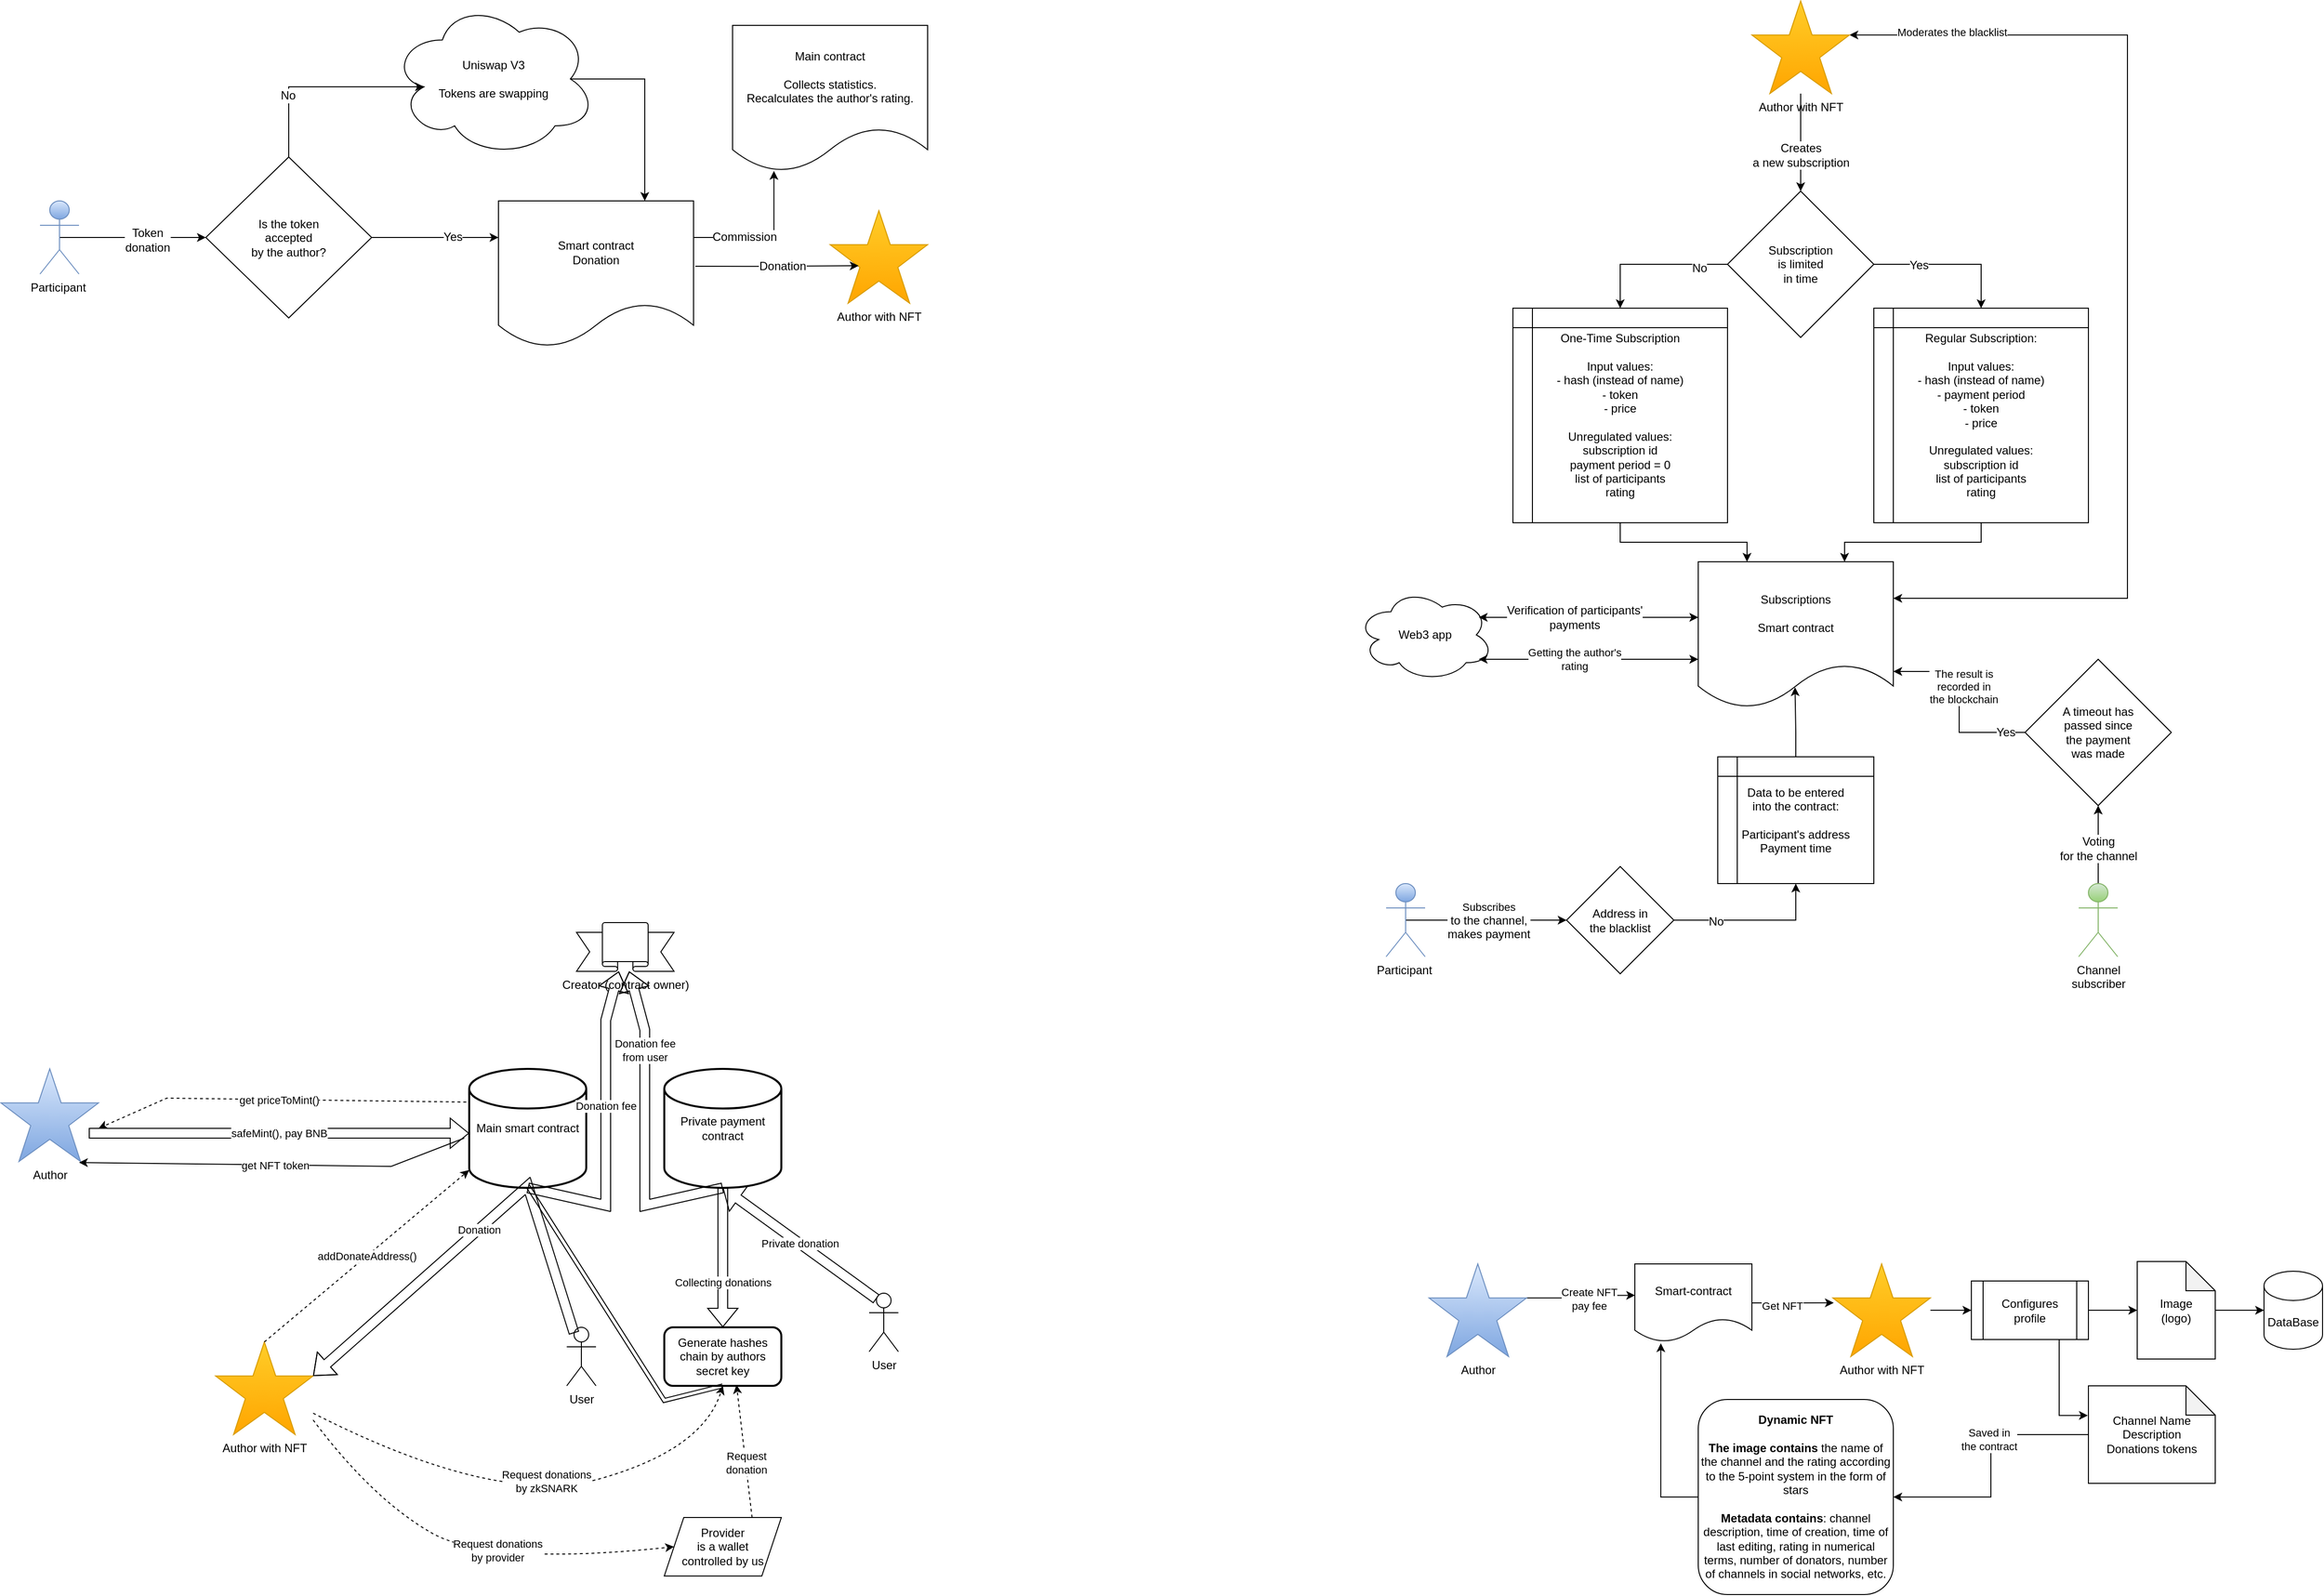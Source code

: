 <mxfile version="21.2.9" type="device">
  <diagram id="C5RBs43oDa-KdzZeNtuy" name="Page-1">
    <mxGraphModel dx="1195" dy="1832" grid="1" gridSize="10" guides="1" tooltips="1" connect="1" arrows="1" fold="1" page="1" pageScale="1" pageWidth="827" pageHeight="1169" math="0" shadow="0">
      <root>
        <mxCell id="WIyWlLk6GJQsqaUBKTNV-0" />
        <mxCell id="WIyWlLk6GJQsqaUBKTNV-1" parent="WIyWlLk6GJQsqaUBKTNV-0" />
        <mxCell id="xz_jrUkNwj7nFp_zfLoB-0" value="Author" style="verticalLabelPosition=bottom;verticalAlign=top;html=1;shape=mxgraph.basic.star;fillColor=#dae8fc;strokeColor=#6c8ebf;gradientColor=#7ea6e0;" parent="WIyWlLk6GJQsqaUBKTNV-1" vertex="1">
          <mxGeometry x="90" y="80" width="100" height="95" as="geometry" />
        </mxCell>
        <mxCell id="xz_jrUkNwj7nFp_zfLoB-6" value="Main smart contract" style="strokeWidth=2;html=1;shape=mxgraph.flowchart.database;whiteSpace=wrap;" parent="WIyWlLk6GJQsqaUBKTNV-1" vertex="1">
          <mxGeometry x="570" y="80" width="120" height="122" as="geometry" />
        </mxCell>
        <mxCell id="xz_jrUkNwj7nFp_zfLoB-13" value="" style="endArrow=classic;html=1;rounded=0;exitX=-0.025;exitY=0.279;exitDx=0;exitDy=0;exitPerimeter=0;dashed=1;" parent="WIyWlLk6GJQsqaUBKTNV-1" source="xz_jrUkNwj7nFp_zfLoB-6" edge="1">
          <mxGeometry relative="1" as="geometry">
            <mxPoint x="350" y="30" as="sourcePoint" />
            <mxPoint x="190" y="141" as="targetPoint" />
            <Array as="points">
              <mxPoint x="260" y="110" />
            </Array>
          </mxGeometry>
        </mxCell>
        <mxCell id="xz_jrUkNwj7nFp_zfLoB-14" value="get&amp;nbsp;priceToMint()" style="edgeLabel;resizable=0;html=1;align=center;verticalAlign=middle;" parent="xz_jrUkNwj7nFp_zfLoB-13" connectable="0" vertex="1">
          <mxGeometry relative="1" as="geometry" />
        </mxCell>
        <mxCell id="xz_jrUkNwj7nFp_zfLoB-15" value="" style="endArrow=classic;html=1;rounded=0;shape=flexArrow;" parent="WIyWlLk6GJQsqaUBKTNV-1" edge="1">
          <mxGeometry relative="1" as="geometry">
            <mxPoint x="180" y="146" as="sourcePoint" />
            <mxPoint x="570" y="146" as="targetPoint" />
          </mxGeometry>
        </mxCell>
        <mxCell id="xz_jrUkNwj7nFp_zfLoB-16" value="safeMint(), pay BNB" style="edgeLabel;resizable=0;html=1;align=center;verticalAlign=middle;" parent="xz_jrUkNwj7nFp_zfLoB-15" connectable="0" vertex="1">
          <mxGeometry relative="1" as="geometry" />
        </mxCell>
        <mxCell id="xz_jrUkNwj7nFp_zfLoB-17" value="" style="endArrow=classic;html=1;rounded=0;entryX=1;entryY=0.367;entryDx=0;entryDy=0;entryPerimeter=0;exitX=-0.042;exitY=0.582;exitDx=0;exitDy=0;exitPerimeter=0;" parent="WIyWlLk6GJQsqaUBKTNV-1" source="xz_jrUkNwj7nFp_zfLoB-6" edge="1">
          <mxGeometry relative="1" as="geometry">
            <mxPoint x="567" y="175" as="sourcePoint" />
            <mxPoint x="170" y="176" as="targetPoint" />
            <Array as="points">
              <mxPoint x="490" y="180" />
            </Array>
          </mxGeometry>
        </mxCell>
        <mxCell id="xz_jrUkNwj7nFp_zfLoB-18" value="get NFT token" style="edgeLabel;resizable=0;html=1;align=center;verticalAlign=middle;" parent="xz_jrUkNwj7nFp_zfLoB-17" connectable="0" vertex="1">
          <mxGeometry relative="1" as="geometry" />
        </mxCell>
        <mxCell id="xz_jrUkNwj7nFp_zfLoB-19" value="Author with NFT" style="verticalLabelPosition=bottom;verticalAlign=top;html=1;shape=mxgraph.basic.star;fillColor=#ffcd28;strokeColor=#d79b00;gradientColor=#ffa500;" parent="WIyWlLk6GJQsqaUBKTNV-1" vertex="1">
          <mxGeometry x="310" y="360" width="100" height="95" as="geometry" />
        </mxCell>
        <mxCell id="xz_jrUkNwj7nFp_zfLoB-21" value="" style="endArrow=classic;html=1;rounded=0;exitX=0.5;exitY=0;exitDx=0;exitDy=0;exitPerimeter=0;entryX=0;entryY=0.85;entryDx=0;entryDy=0;entryPerimeter=0;dashed=1;" parent="WIyWlLk6GJQsqaUBKTNV-1" source="xz_jrUkNwj7nFp_zfLoB-19" target="xz_jrUkNwj7nFp_zfLoB-6" edge="1">
          <mxGeometry relative="1" as="geometry">
            <mxPoint x="190" y="340" as="sourcePoint" />
            <mxPoint x="460" y="350" as="targetPoint" />
          </mxGeometry>
        </mxCell>
        <mxCell id="xz_jrUkNwj7nFp_zfLoB-22" value="addDonateAddress()" style="edgeLabel;resizable=0;html=1;align=center;verticalAlign=middle;" parent="xz_jrUkNwj7nFp_zfLoB-21" connectable="0" vertex="1">
          <mxGeometry relative="1" as="geometry" />
        </mxCell>
        <mxCell id="xz_jrUkNwj7nFp_zfLoB-23" value="User" style="shape=umlActor;verticalLabelPosition=bottom;verticalAlign=top;html=1;outlineConnect=0;" parent="WIyWlLk6GJQsqaUBKTNV-1" vertex="1">
          <mxGeometry x="670" y="345" width="30" height="60" as="geometry" />
        </mxCell>
        <mxCell id="xz_jrUkNwj7nFp_zfLoB-24" value="Creator (contract owner)" style="verticalLabelPosition=bottom;verticalAlign=top;html=1;shape=mxgraph.basic.banner" parent="WIyWlLk6GJQsqaUBKTNV-1" vertex="1">
          <mxGeometry x="680" y="-70" width="100" height="50" as="geometry" />
        </mxCell>
        <mxCell id="xz_jrUkNwj7nFp_zfLoB-26" value="" style="endArrow=classic;html=1;rounded=0;exitX=0.25;exitY=0.1;exitDx=0;exitDy=0;exitPerimeter=0;entryX=1;entryY=0.367;entryDx=0;entryDy=0;entryPerimeter=0;shape=flexArrow;" parent="WIyWlLk6GJQsqaUBKTNV-1" source="xz_jrUkNwj7nFp_zfLoB-23" target="xz_jrUkNwj7nFp_zfLoB-19" edge="1">
          <mxGeometry relative="1" as="geometry">
            <mxPoint x="340" y="390" as="sourcePoint" />
            <mxPoint x="430" y="430" as="targetPoint" />
            <Array as="points">
              <mxPoint x="630" y="200" />
            </Array>
          </mxGeometry>
        </mxCell>
        <mxCell id="xz_jrUkNwj7nFp_zfLoB-27" value="Donation" style="edgeLabel;resizable=0;html=1;align=center;verticalAlign=middle;" parent="xz_jrUkNwj7nFp_zfLoB-26" connectable="0" vertex="1">
          <mxGeometry relative="1" as="geometry" />
        </mxCell>
        <mxCell id="xz_jrUkNwj7nFp_zfLoB-29" value="" style="endArrow=classic;html=1;rounded=0;exitX=0.5;exitY=1;exitDx=0;exitDy=0;exitPerimeter=0;shape=flexArrow;" parent="WIyWlLk6GJQsqaUBKTNV-1" source="xz_jrUkNwj7nFp_zfLoB-6" target="xz_jrUkNwj7nFp_zfLoB-24" edge="1">
          <mxGeometry width="50" height="50" relative="1" as="geometry">
            <mxPoint x="700" y="310" as="sourcePoint" />
            <mxPoint x="750" y="260" as="targetPoint" />
            <Array as="points">
              <mxPoint x="710" y="220" />
              <mxPoint x="710" y="30" />
            </Array>
          </mxGeometry>
        </mxCell>
        <mxCell id="xz_jrUkNwj7nFp_zfLoB-30" value="Donation fee" style="edgeLabel;html=1;align=center;verticalAlign=middle;resizable=0;points=[];" parent="xz_jrUkNwj7nFp_zfLoB-29" vertex="1" connectable="0">
          <mxGeometry x="0.14" relative="1" as="geometry">
            <mxPoint as="offset" />
          </mxGeometry>
        </mxCell>
        <mxCell id="xz_jrUkNwj7nFp_zfLoB-38" value="" style="edgeStyle=orthogonalEdgeStyle;rounded=0;orthogonalLoop=1;jettySize=auto;html=1;shape=flexArrow;" parent="WIyWlLk6GJQsqaUBKTNV-1" source="xz_jrUkNwj7nFp_zfLoB-31" target="xz_jrUkNwj7nFp_zfLoB-37" edge="1">
          <mxGeometry relative="1" as="geometry" />
        </mxCell>
        <mxCell id="xz_jrUkNwj7nFp_zfLoB-40" value="Collecting donations" style="edgeLabel;html=1;align=center;verticalAlign=middle;resizable=0;points=[];" parent="xz_jrUkNwj7nFp_zfLoB-38" vertex="1" connectable="0">
          <mxGeometry x="0.171" y="1" relative="1" as="geometry">
            <mxPoint x="-1" y="13" as="offset" />
          </mxGeometry>
        </mxCell>
        <mxCell id="xz_jrUkNwj7nFp_zfLoB-31" value="Private payment contract" style="strokeWidth=2;html=1;shape=mxgraph.flowchart.database;whiteSpace=wrap;" parent="WIyWlLk6GJQsqaUBKTNV-1" vertex="1">
          <mxGeometry x="770" y="80" width="120" height="122" as="geometry" />
        </mxCell>
        <mxCell id="xz_jrUkNwj7nFp_zfLoB-32" value="" style="endArrow=classic;html=1;rounded=0;entryX=0.5;entryY=1;entryDx=0;entryDy=0;entryPerimeter=0;exitX=0.25;exitY=0.1;exitDx=0;exitDy=0;exitPerimeter=0;shape=flexArrow;" parent="WIyWlLk6GJQsqaUBKTNV-1" source="xz_jrUkNwj7nFp_zfLoB-39" target="xz_jrUkNwj7nFp_zfLoB-31" edge="1">
          <mxGeometry relative="1" as="geometry">
            <mxPoint x="980" y="360" as="sourcePoint" />
            <mxPoint x="890" y="330" as="targetPoint" />
          </mxGeometry>
        </mxCell>
        <mxCell id="xz_jrUkNwj7nFp_zfLoB-33" value="Private donation" style="edgeLabel;resizable=0;html=1;align=center;verticalAlign=middle;" parent="xz_jrUkNwj7nFp_zfLoB-32" connectable="0" vertex="1">
          <mxGeometry relative="1" as="geometry" />
        </mxCell>
        <mxCell id="xz_jrUkNwj7nFp_zfLoB-37" value="Generate hashes chain by authors secret key" style="rounded=1;whiteSpace=wrap;html=1;strokeWidth=2;" parent="WIyWlLk6GJQsqaUBKTNV-1" vertex="1">
          <mxGeometry x="770" y="345" width="120" height="60" as="geometry" />
        </mxCell>
        <mxCell id="xz_jrUkNwj7nFp_zfLoB-39" value="User" style="shape=umlActor;verticalLabelPosition=bottom;verticalAlign=top;html=1;outlineConnect=0;" parent="WIyWlLk6GJQsqaUBKTNV-1" vertex="1">
          <mxGeometry x="980" y="310" width="30" height="60" as="geometry" />
        </mxCell>
        <mxCell id="xz_jrUkNwj7nFp_zfLoB-41" value="" style="endArrow=classic;html=1;rounded=0;exitX=0.5;exitY=1;exitDx=0;exitDy=0;exitPerimeter=0;shape=flexArrow;" parent="WIyWlLk6GJQsqaUBKTNV-1" source="xz_jrUkNwj7nFp_zfLoB-31" edge="1">
          <mxGeometry width="50" height="50" relative="1" as="geometry">
            <mxPoint x="640" y="212" as="sourcePoint" />
            <mxPoint x="734" y="-20" as="targetPoint" />
            <Array as="points">
              <mxPoint x="750" y="220" />
              <mxPoint x="750" y="40" />
            </Array>
          </mxGeometry>
        </mxCell>
        <mxCell id="xz_jrUkNwj7nFp_zfLoB-42" value="Donation fee&lt;br&gt;from user" style="edgeLabel;html=1;align=center;verticalAlign=middle;resizable=0;points=[];" parent="xz_jrUkNwj7nFp_zfLoB-41" vertex="1" connectable="0">
          <mxGeometry x="0.14" relative="1" as="geometry">
            <mxPoint y="-57" as="offset" />
          </mxGeometry>
        </mxCell>
        <mxCell id="xz_jrUkNwj7nFp_zfLoB-43" value="" style="curved=1;endArrow=classic;html=1;rounded=0;entryX=0.5;entryY=1;entryDx=0;entryDy=0;fillColor=#f8cecc;gradientColor=#ea6b66;strokeColor=#000000;shadow=0;dashed=1;" parent="WIyWlLk6GJQsqaUBKTNV-1" source="xz_jrUkNwj7nFp_zfLoB-19" target="xz_jrUkNwj7nFp_zfLoB-37" edge="1">
          <mxGeometry width="50" height="50" relative="1" as="geometry">
            <mxPoint x="540" y="560" as="sourcePoint" />
            <mxPoint x="590" y="510" as="targetPoint" />
            <Array as="points">
              <mxPoint x="600" y="530" />
              <mxPoint x="810" y="470" />
            </Array>
          </mxGeometry>
        </mxCell>
        <mxCell id="xz_jrUkNwj7nFp_zfLoB-44" value="Request donations&lt;br&gt;by zkSNARK" style="edgeLabel;html=1;align=center;verticalAlign=middle;resizable=0;points=[];" parent="xz_jrUkNwj7nFp_zfLoB-43" vertex="1" connectable="0">
          <mxGeometry x="0.074" y="14" relative="1" as="geometry">
            <mxPoint y="1" as="offset" />
          </mxGeometry>
        </mxCell>
        <mxCell id="xz_jrUkNwj7nFp_zfLoB-45" value="" style="endArrow=classic;html=1;rounded=0;exitX=0.5;exitY=1;exitDx=0;exitDy=0;shape=link;" parent="WIyWlLk6GJQsqaUBKTNV-1" source="xz_jrUkNwj7nFp_zfLoB-37" edge="1">
          <mxGeometry width="50" height="50" relative="1" as="geometry">
            <mxPoint x="680" y="290" as="sourcePoint" />
            <mxPoint x="630" y="200" as="targetPoint" />
            <Array as="points">
              <mxPoint x="770" y="420" />
            </Array>
          </mxGeometry>
        </mxCell>
        <mxCell id="xz_jrUkNwj7nFp_zfLoB-46" value="Provider&lt;br&gt;is a wallet&lt;br&gt;controlled by us" style="shape=parallelogram;perimeter=parallelogramPerimeter;whiteSpace=wrap;html=1;fixedSize=1;" parent="WIyWlLk6GJQsqaUBKTNV-1" vertex="1">
          <mxGeometry x="770" y="540" width="120" height="60" as="geometry" />
        </mxCell>
        <mxCell id="xz_jrUkNwj7nFp_zfLoB-47" value="" style="curved=1;endArrow=classic;html=1;rounded=0;entryX=0;entryY=0.5;entryDx=0;entryDy=0;dashed=1;" parent="WIyWlLk6GJQsqaUBKTNV-1" target="xz_jrUkNwj7nFp_zfLoB-46" edge="1">
          <mxGeometry width="50" height="50" relative="1" as="geometry">
            <mxPoint x="410" y="440" as="sourcePoint" />
            <mxPoint x="560" y="600" as="targetPoint" />
            <Array as="points">
              <mxPoint x="470" y="520" />
              <mxPoint x="590" y="590" />
            </Array>
          </mxGeometry>
        </mxCell>
        <mxCell id="xz_jrUkNwj7nFp_zfLoB-48" value="Request donations&lt;br style=&quot;border-color: var(--border-color);&quot;&gt;by&amp;nbsp;provider" style="edgeLabel;html=1;align=center;verticalAlign=middle;resizable=0;points=[];" parent="xz_jrUkNwj7nFp_zfLoB-47" vertex="1" connectable="0">
          <mxGeometry x="0.161" y="15" relative="1" as="geometry">
            <mxPoint as="offset" />
          </mxGeometry>
        </mxCell>
        <mxCell id="xz_jrUkNwj7nFp_zfLoB-49" value="" style="endArrow=classic;html=1;rounded=0;exitX=0.75;exitY=0;exitDx=0;exitDy=0;entryX=0.617;entryY=0.983;entryDx=0;entryDy=0;entryPerimeter=0;dashed=1;" parent="WIyWlLk6GJQsqaUBKTNV-1" source="xz_jrUkNwj7nFp_zfLoB-46" target="xz_jrUkNwj7nFp_zfLoB-37" edge="1">
          <mxGeometry width="50" height="50" relative="1" as="geometry">
            <mxPoint x="630" y="720" as="sourcePoint" />
            <mxPoint x="830" y="410" as="targetPoint" />
          </mxGeometry>
        </mxCell>
        <mxCell id="xz_jrUkNwj7nFp_zfLoB-50" value="Request&lt;br&gt;donation" style="edgeLabel;html=1;align=center;verticalAlign=middle;resizable=0;points=[];" parent="xz_jrUkNwj7nFp_zfLoB-49" vertex="1" connectable="0">
          <mxGeometry x="-0.167" y="1" relative="1" as="geometry">
            <mxPoint x="1" as="offset" />
          </mxGeometry>
        </mxCell>
        <mxCell id="WPJfF_0o5p36wVQKlJD5-43" style="edgeStyle=orthogonalEdgeStyle;rounded=0;orthogonalLoop=1;jettySize=auto;html=1;exitX=1;exitY=0.367;exitDx=0;exitDy=0;exitPerimeter=0;entryX=1;entryY=0.25;entryDx=0;entryDy=0;startArrow=classic;startFill=1;" parent="WIyWlLk6GJQsqaUBKTNV-1" source="WPJfF_0o5p36wVQKlJD5-0" target="WPJfF_0o5p36wVQKlJD5-14" edge="1">
          <mxGeometry relative="1" as="geometry">
            <Array as="points">
              <mxPoint x="2270" y="-980" />
              <mxPoint x="2270" y="-403" />
            </Array>
          </mxGeometry>
        </mxCell>
        <mxCell id="WPJfF_0o5p36wVQKlJD5-44" value="Moderates the blacklist" style="edgeLabel;html=1;align=center;verticalAlign=middle;resizable=0;points=[];" parent="WPJfF_0o5p36wVQKlJD5-43" vertex="1" connectable="0">
          <mxGeometry x="-0.81" y="3" relative="1" as="geometry">
            <mxPoint as="offset" />
          </mxGeometry>
        </mxCell>
        <mxCell id="WPJfF_0o5p36wVQKlJD5-0" value="Author with NFT" style="verticalLabelPosition=bottom;verticalAlign=top;html=1;shape=mxgraph.basic.star;fillColor=#ffcd28;strokeColor=#d79b00;gradientColor=#ffa500;" parent="WIyWlLk6GJQsqaUBKTNV-1" vertex="1">
          <mxGeometry x="1885" y="-1015" width="100" height="95" as="geometry" />
        </mxCell>
        <mxCell id="WPJfF_0o5p36wVQKlJD5-1" value="" style="endArrow=classic;html=1;rounded=0;entryX=0.5;entryY=0;entryDx=0;entryDy=0;" parent="WIyWlLk6GJQsqaUBKTNV-1" source="WPJfF_0o5p36wVQKlJD5-0" target="WPJfF_0o5p36wVQKlJD5-3" edge="1">
          <mxGeometry width="50" height="50" relative="1" as="geometry">
            <mxPoint x="1673" y="-683" as="sourcePoint" />
            <mxPoint x="1793" y="-683" as="targetPoint" />
          </mxGeometry>
        </mxCell>
        <mxCell id="WPJfF_0o5p36wVQKlJD5-2" value="&lt;div style=&quot;font-size: 12px;&quot;&gt;&lt;font style=&quot;font-size: 12px;&quot;&gt;Creates&lt;/font&gt;&lt;/div&gt;&lt;div style=&quot;font-size: 12px;&quot;&gt;&lt;font style=&quot;font-size: 12px;&quot;&gt;a new subscription&lt;/font&gt;&lt;/div&gt;" style="edgeLabel;html=1;align=center;verticalAlign=middle;resizable=0;points=[];" parent="WPJfF_0o5p36wVQKlJD5-1" vertex="1" connectable="0">
          <mxGeometry x="0.25" y="1" relative="1" as="geometry">
            <mxPoint x="-1" as="offset" />
          </mxGeometry>
        </mxCell>
        <mxCell id="WPJfF_0o5p36wVQKlJD5-3" value="&lt;div&gt;Subscription&lt;br&gt;&lt;/div&gt;&lt;div&gt;is limited&lt;/div&gt;&lt;div&gt;in time&lt;/div&gt;" style="rhombus;whiteSpace=wrap;html=1;" parent="WIyWlLk6GJQsqaUBKTNV-1" vertex="1">
          <mxGeometry x="1860" y="-820" width="150" height="150" as="geometry" />
        </mxCell>
        <mxCell id="WPJfF_0o5p36wVQKlJD5-4" value="" style="endArrow=classic;html=1;rounded=0;exitX=1;exitY=0.5;exitDx=0;exitDy=0;entryX=0.5;entryY=0;entryDx=0;entryDy=0;" parent="WIyWlLk6GJQsqaUBKTNV-1" source="WPJfF_0o5p36wVQKlJD5-3" target="WPJfF_0o5p36wVQKlJD5-5" edge="1">
          <mxGeometry width="50" height="50" relative="1" as="geometry">
            <mxPoint x="2040" y="-780" as="sourcePoint" />
            <mxPoint x="2120" y="-660" as="targetPoint" />
            <Array as="points">
              <mxPoint x="2120" y="-745" />
            </Array>
          </mxGeometry>
        </mxCell>
        <mxCell id="WPJfF_0o5p36wVQKlJD5-7" value="&lt;font style=&quot;font-size: 12px;&quot;&gt;Yes&lt;/font&gt;" style="edgeLabel;html=1;align=center;verticalAlign=middle;resizable=0;points=[];" parent="WPJfF_0o5p36wVQKlJD5-4" vertex="1" connectable="0">
          <mxGeometry x="-0.409" y="-1" relative="1" as="geometry">
            <mxPoint as="offset" />
          </mxGeometry>
        </mxCell>
        <mxCell id="WPJfF_0o5p36wVQKlJD5-15" style="edgeStyle=orthogonalEdgeStyle;rounded=0;orthogonalLoop=1;jettySize=auto;html=1;exitX=0.5;exitY=1;exitDx=0;exitDy=0;entryX=0.75;entryY=0;entryDx=0;entryDy=0;" parent="WIyWlLk6GJQsqaUBKTNV-1" source="WPJfF_0o5p36wVQKlJD5-5" target="WPJfF_0o5p36wVQKlJD5-14" edge="1">
          <mxGeometry relative="1" as="geometry" />
        </mxCell>
        <mxCell id="WPJfF_0o5p36wVQKlJD5-5" value="&lt;div&gt;Regular Subscription:&lt;/div&gt;&lt;div&gt;&lt;br&gt;&lt;/div&gt;&lt;div&gt;Input values:&lt;/div&gt;&lt;div&gt;- hash (instead of name)&lt;/div&gt;&lt;div&gt;- payment period&lt;/div&gt;&lt;div&gt;- token&lt;/div&gt;&lt;div&gt;- price&lt;/div&gt;&lt;div&gt;&lt;br&gt;&lt;/div&gt;&lt;div&gt;Unregulated values:&lt;/div&gt;&lt;div&gt;subscription id&lt;/div&gt;&lt;div&gt;list of participants&lt;/div&gt;&lt;div&gt;rating&lt;/div&gt;" style="shape=internalStorage;whiteSpace=wrap;html=1;backgroundOutline=1;" parent="WIyWlLk6GJQsqaUBKTNV-1" vertex="1">
          <mxGeometry x="2010" y="-700" width="220" height="220" as="geometry" />
        </mxCell>
        <mxCell id="WPJfF_0o5p36wVQKlJD5-16" style="edgeStyle=orthogonalEdgeStyle;rounded=0;orthogonalLoop=1;jettySize=auto;html=1;exitX=0.5;exitY=1;exitDx=0;exitDy=0;entryX=0.25;entryY=0;entryDx=0;entryDy=0;" parent="WIyWlLk6GJQsqaUBKTNV-1" source="WPJfF_0o5p36wVQKlJD5-8" target="WPJfF_0o5p36wVQKlJD5-14" edge="1">
          <mxGeometry relative="1" as="geometry" />
        </mxCell>
        <mxCell id="WPJfF_0o5p36wVQKlJD5-8" value="&lt;div&gt;One-Time Subscription&lt;/div&gt;&lt;div&gt;&lt;br&gt;&lt;/div&gt;&lt;div&gt;Input values:&lt;/div&gt;&lt;div&gt;- hash (instead of name)&lt;/div&gt;&lt;div&gt;- token&lt;/div&gt;&lt;div&gt;- price&lt;/div&gt;&lt;div&gt;&lt;br&gt;&lt;/div&gt;&lt;div&gt;Unregulated values:&lt;/div&gt;&lt;div&gt;subscription id&lt;/div&gt;&lt;div&gt;payment period = 0&lt;/div&gt;&lt;div&gt;list of participants&lt;/div&gt;&lt;div&gt;rating&lt;/div&gt;" style="shape=internalStorage;whiteSpace=wrap;html=1;backgroundOutline=1;" parent="WIyWlLk6GJQsqaUBKTNV-1" vertex="1">
          <mxGeometry x="1640" y="-700" width="220" height="220" as="geometry" />
        </mxCell>
        <mxCell id="WPJfF_0o5p36wVQKlJD5-9" value="" style="endArrow=classic;html=1;rounded=0;exitX=0;exitY=0.5;exitDx=0;exitDy=0;entryX=0.5;entryY=0;entryDx=0;entryDy=0;" parent="WIyWlLk6GJQsqaUBKTNV-1" source="WPJfF_0o5p36wVQKlJD5-3" target="WPJfF_0o5p36wVQKlJD5-8" edge="1">
          <mxGeometry width="50" height="50" relative="1" as="geometry">
            <mxPoint x="1670" y="-770" as="sourcePoint" />
            <mxPoint x="1720" y="-820" as="targetPoint" />
            <Array as="points">
              <mxPoint x="1750" y="-745" />
            </Array>
          </mxGeometry>
        </mxCell>
        <mxCell id="WPJfF_0o5p36wVQKlJD5-10" value="&lt;font style=&quot;font-size: 12px;&quot;&gt;No&lt;/font&gt;" style="edgeLabel;html=1;align=center;verticalAlign=middle;resizable=0;points=[];" parent="WPJfF_0o5p36wVQKlJD5-9" vertex="1" connectable="0">
          <mxGeometry x="-0.628" y="4" relative="1" as="geometry">
            <mxPoint as="offset" />
          </mxGeometry>
        </mxCell>
        <mxCell id="WPJfF_0o5p36wVQKlJD5-17" style="edgeStyle=orthogonalEdgeStyle;rounded=0;orthogonalLoop=1;jettySize=auto;html=1;exitX=0.5;exitY=0.5;exitDx=0;exitDy=0;exitPerimeter=0;entryX=0;entryY=0.5;entryDx=0;entryDy=0;" parent="WIyWlLk6GJQsqaUBKTNV-1" source="WPJfF_0o5p36wVQKlJD5-12" target="WPJfF_0o5p36wVQKlJD5-40" edge="1">
          <mxGeometry relative="1" as="geometry" />
        </mxCell>
        <mxCell id="WPJfF_0o5p36wVQKlJD5-18" value="&lt;div&gt;Subscribes&lt;/div&gt;&lt;div&gt;&lt;span style=&quot;font-size: 12px;&quot;&gt;to the channel,&lt;/span&gt;&lt;/div&gt;&lt;div&gt;&lt;span style=&quot;font-size: 12px;&quot;&gt;makes payment&lt;/span&gt;&lt;/div&gt;" style="edgeLabel;html=1;align=center;verticalAlign=middle;resizable=0;points=[];" parent="WPJfF_0o5p36wVQKlJD5-17" vertex="1" connectable="0">
          <mxGeometry x="-0.594" relative="1" as="geometry">
            <mxPoint x="51" as="offset" />
          </mxGeometry>
        </mxCell>
        <mxCell id="WPJfF_0o5p36wVQKlJD5-12" value="Participant&amp;nbsp;" style="shape=umlActor;verticalLabelPosition=bottom;verticalAlign=top;html=1;outlineConnect=0;fillColor=#dae8fc;strokeColor=#6c8ebf;gradientColor=#7ea6e0;" parent="WIyWlLk6GJQsqaUBKTNV-1" vertex="1">
          <mxGeometry x="1510" y="-110" width="40" height="75" as="geometry" />
        </mxCell>
        <mxCell id="WPJfF_0o5p36wVQKlJD5-14" value="Subscriptions&lt;br&gt;&lt;br&gt;Smart contract" style="shape=document;whiteSpace=wrap;html=1;boundedLbl=1;" parent="WIyWlLk6GJQsqaUBKTNV-1" vertex="1">
          <mxGeometry x="1830" y="-440" width="200" height="150" as="geometry" />
        </mxCell>
        <mxCell id="WPJfF_0o5p36wVQKlJD5-21" style="edgeStyle=orthogonalEdgeStyle;rounded=0;orthogonalLoop=1;jettySize=auto;html=1;exitX=0.5;exitY=0;exitDx=0;exitDy=0;entryX=0.496;entryY=0.858;entryDx=0;entryDy=0;entryPerimeter=0;" parent="WIyWlLk6GJQsqaUBKTNV-1" source="WPJfF_0o5p36wVQKlJD5-20" target="WPJfF_0o5p36wVQKlJD5-14" edge="1">
          <mxGeometry relative="1" as="geometry" />
        </mxCell>
        <mxCell id="WPJfF_0o5p36wVQKlJD5-20" value="&lt;div&gt;Data to be entered&lt;/div&gt;&lt;div&gt;into the contract:&lt;/div&gt;&lt;div&gt;&lt;br&gt;&lt;/div&gt;&lt;div&gt;Participant&#39;s address&lt;/div&gt;&lt;div&gt;Payment time&lt;/div&gt;" style="shape=internalStorage;whiteSpace=wrap;html=1;backgroundOutline=1;" parent="WIyWlLk6GJQsqaUBKTNV-1" vertex="1">
          <mxGeometry x="1850" y="-240" width="160" height="130" as="geometry" />
        </mxCell>
        <mxCell id="WPJfF_0o5p36wVQKlJD5-25" value="Web3 app" style="ellipse;shape=cloud;whiteSpace=wrap;html=1;" parent="WIyWlLk6GJQsqaUBKTNV-1" vertex="1">
          <mxGeometry x="1480" y="-412.5" width="140" height="95" as="geometry" />
        </mxCell>
        <mxCell id="WPJfF_0o5p36wVQKlJD5-26" value="" style="endArrow=classic;startArrow=classic;html=1;rounded=0;entryX=0;entryY=0.5;entryDx=0;entryDy=0;exitX=0.875;exitY=0.5;exitDx=0;exitDy=0;exitPerimeter=0;" parent="WIyWlLk6GJQsqaUBKTNV-1" edge="1">
          <mxGeometry width="50" height="50" relative="1" as="geometry">
            <mxPoint x="1605" y="-383" as="sourcePoint" />
            <mxPoint x="1830" y="-383" as="targetPoint" />
          </mxGeometry>
        </mxCell>
        <mxCell id="WPJfF_0o5p36wVQKlJD5-27" value="&lt;font style=&quot;font-size: 12px;&quot;&gt;Verification of participants&#39;&lt;br&gt;payments&lt;/font&gt;" style="edgeLabel;html=1;align=center;verticalAlign=middle;resizable=0;points=[];" parent="WPJfF_0o5p36wVQKlJD5-26" vertex="1" connectable="0">
          <mxGeometry x="-0.133" relative="1" as="geometry">
            <mxPoint as="offset" />
          </mxGeometry>
        </mxCell>
        <mxCell id="WPJfF_0o5p36wVQKlJD5-32" style="edgeStyle=orthogonalEdgeStyle;rounded=0;orthogonalLoop=1;jettySize=auto;html=1;exitX=0.5;exitY=0.5;exitDx=0;exitDy=0;exitPerimeter=0;entryX=0.5;entryY=1;entryDx=0;entryDy=0;" parent="WIyWlLk6GJQsqaUBKTNV-1" source="WPJfF_0o5p36wVQKlJD5-30" target="WPJfF_0o5p36wVQKlJD5-31" edge="1">
          <mxGeometry relative="1" as="geometry" />
        </mxCell>
        <mxCell id="WPJfF_0o5p36wVQKlJD5-33" value="&lt;div style=&quot;font-size: 12px;&quot;&gt;&lt;font style=&quot;font-size: 12px;&quot;&gt;Voting&lt;/font&gt;&lt;/div&gt;&lt;div style=&quot;font-size: 12px;&quot;&gt;&lt;font style=&quot;font-size: 12px;&quot;&gt;for the channel&lt;/font&gt;&lt;/div&gt;" style="edgeLabel;html=1;align=center;verticalAlign=middle;resizable=0;points=[];" parent="WPJfF_0o5p36wVQKlJD5-32" vertex="1" connectable="0">
          <mxGeometry x="0.247" relative="1" as="geometry">
            <mxPoint as="offset" />
          </mxGeometry>
        </mxCell>
        <mxCell id="WPJfF_0o5p36wVQKlJD5-30" value="Channel&lt;br&gt;subscriber" style="shape=umlActor;verticalLabelPosition=bottom;verticalAlign=top;html=1;outlineConnect=0;fillColor=#d5e8d4;strokeColor=#82b366;gradientColor=#97d077;" parent="WIyWlLk6GJQsqaUBKTNV-1" vertex="1">
          <mxGeometry x="2220" y="-110" width="40" height="75" as="geometry" />
        </mxCell>
        <mxCell id="WPJfF_0o5p36wVQKlJD5-34" style="edgeStyle=orthogonalEdgeStyle;rounded=0;orthogonalLoop=1;jettySize=auto;html=1;exitX=0;exitY=0.5;exitDx=0;exitDy=0;entryX=1;entryY=0.75;entryDx=0;entryDy=0;" parent="WIyWlLk6GJQsqaUBKTNV-1" source="WPJfF_0o5p36wVQKlJD5-31" target="WPJfF_0o5p36wVQKlJD5-14" edge="1">
          <mxGeometry relative="1" as="geometry" />
        </mxCell>
        <mxCell id="WPJfF_0o5p36wVQKlJD5-37" value="&lt;font style=&quot;font-size: 12px;&quot;&gt;Yes&lt;/font&gt;" style="edgeLabel;html=1;align=center;verticalAlign=middle;resizable=0;points=[];" parent="WPJfF_0o5p36wVQKlJD5-34" vertex="1" connectable="0">
          <mxGeometry x="-0.799" relative="1" as="geometry">
            <mxPoint as="offset" />
          </mxGeometry>
        </mxCell>
        <mxCell id="WPJfF_0o5p36wVQKlJD5-38" value="The result is &lt;br&gt;recorded in&lt;br&gt;the blockchain" style="edgeLabel;html=1;align=center;verticalAlign=middle;resizable=0;points=[];" parent="WPJfF_0o5p36wVQKlJD5-34" vertex="1" connectable="0">
          <mxGeometry x="0.167" y="-4" relative="1" as="geometry">
            <mxPoint as="offset" />
          </mxGeometry>
        </mxCell>
        <mxCell id="WPJfF_0o5p36wVQKlJD5-31" value="A timeout has &lt;br&gt;passed since &lt;br&gt;the payment &lt;br&gt;was made" style="rhombus;whiteSpace=wrap;html=1;" parent="WIyWlLk6GJQsqaUBKTNV-1" vertex="1">
          <mxGeometry x="2165" y="-340" width="150" height="150" as="geometry" />
        </mxCell>
        <mxCell id="WPJfF_0o5p36wVQKlJD5-35" value="" style="endArrow=classic;startArrow=classic;html=1;rounded=0;entryX=0;entryY=0.5;entryDx=0;entryDy=0;exitX=0.875;exitY=0.5;exitDx=0;exitDy=0;exitPerimeter=0;" parent="WIyWlLk6GJQsqaUBKTNV-1" edge="1">
          <mxGeometry width="50" height="50" relative="1" as="geometry">
            <mxPoint x="1605" y="-340" as="sourcePoint" />
            <mxPoint x="1830" y="-340" as="targetPoint" />
          </mxGeometry>
        </mxCell>
        <mxCell id="WPJfF_0o5p36wVQKlJD5-36" value="Getting the author&#39;s&lt;br&gt;rating" style="edgeLabel;html=1;align=center;verticalAlign=middle;resizable=0;points=[];" parent="WPJfF_0o5p36wVQKlJD5-35" vertex="1" connectable="0">
          <mxGeometry x="-0.133" relative="1" as="geometry">
            <mxPoint as="offset" />
          </mxGeometry>
        </mxCell>
        <mxCell id="WPJfF_0o5p36wVQKlJD5-41" style="edgeStyle=orthogonalEdgeStyle;rounded=0;orthogonalLoop=1;jettySize=auto;html=1;exitX=1;exitY=0.5;exitDx=0;exitDy=0;entryX=0.5;entryY=1;entryDx=0;entryDy=0;" parent="WIyWlLk6GJQsqaUBKTNV-1" source="WPJfF_0o5p36wVQKlJD5-40" target="WPJfF_0o5p36wVQKlJD5-20" edge="1">
          <mxGeometry relative="1" as="geometry" />
        </mxCell>
        <mxCell id="WPJfF_0o5p36wVQKlJD5-42" value="&lt;font style=&quot;font-size: 12px;&quot;&gt;No&lt;/font&gt;" style="edgeLabel;html=1;align=center;verticalAlign=middle;resizable=0;points=[];" parent="WPJfF_0o5p36wVQKlJD5-41" vertex="1" connectable="0">
          <mxGeometry x="-0.47" y="-1" relative="1" as="geometry">
            <mxPoint as="offset" />
          </mxGeometry>
        </mxCell>
        <mxCell id="WPJfF_0o5p36wVQKlJD5-40" value="&lt;div&gt;Address in&lt;/div&gt;&lt;div&gt;the blacklist&lt;/div&gt;" style="rhombus;whiteSpace=wrap;html=1;" parent="WIyWlLk6GJQsqaUBKTNV-1" vertex="1">
          <mxGeometry x="1695" y="-127.5" width="110" height="110" as="geometry" />
        </mxCell>
        <mxCell id="J_jTWQxcfE74HYZ9Y3L8-0" value="Author with NFT" style="verticalLabelPosition=bottom;verticalAlign=top;html=1;shape=mxgraph.basic.star;fillColor=#ffcd28;strokeColor=#d79b00;gradientColor=#ffa500;" parent="WIyWlLk6GJQsqaUBKTNV-1" vertex="1">
          <mxGeometry x="940" y="-800" width="100" height="95" as="geometry" />
        </mxCell>
        <mxCell id="J_jTWQxcfE74HYZ9Y3L8-12" style="edgeStyle=orthogonalEdgeStyle;rounded=0;orthogonalLoop=1;jettySize=auto;html=1;exitX=1.009;exitY=0.447;exitDx=0;exitDy=0;entryX=0.292;entryY=0.595;entryDx=0;entryDy=0;entryPerimeter=0;exitPerimeter=0;" parent="WIyWlLk6GJQsqaUBKTNV-1" source="J_jTWQxcfE74HYZ9Y3L8-1" target="J_jTWQxcfE74HYZ9Y3L8-0" edge="1">
          <mxGeometry relative="1" as="geometry" />
        </mxCell>
        <mxCell id="J_jTWQxcfE74HYZ9Y3L8-13" value="&lt;font style=&quot;font-size: 12px;&quot;&gt;Donation&lt;/font&gt;" style="edgeLabel;html=1;align=center;verticalAlign=middle;resizable=0;points=[];" parent="J_jTWQxcfE74HYZ9Y3L8-12" vertex="1" connectable="0">
          <mxGeometry x="0.063" relative="1" as="geometry">
            <mxPoint as="offset" />
          </mxGeometry>
        </mxCell>
        <mxCell id="J_jTWQxcfE74HYZ9Y3L8-18" style="edgeStyle=orthogonalEdgeStyle;rounded=0;orthogonalLoop=1;jettySize=auto;html=1;exitX=1;exitY=0.25;exitDx=0;exitDy=0;entryX=0.212;entryY=0.995;entryDx=0;entryDy=0;entryPerimeter=0;" parent="WIyWlLk6GJQsqaUBKTNV-1" source="J_jTWQxcfE74HYZ9Y3L8-1" target="J_jTWQxcfE74HYZ9Y3L8-16" edge="1">
          <mxGeometry relative="1" as="geometry" />
        </mxCell>
        <mxCell id="J_jTWQxcfE74HYZ9Y3L8-19" value="&lt;font style=&quot;font-size: 12px;&quot;&gt;Commission&lt;/font&gt;" style="edgeLabel;html=1;align=center;verticalAlign=middle;resizable=0;points=[];" parent="J_jTWQxcfE74HYZ9Y3L8-18" vertex="1" connectable="0">
          <mxGeometry x="-0.304" y="1" relative="1" as="geometry">
            <mxPoint x="-1" as="offset" />
          </mxGeometry>
        </mxCell>
        <mxCell id="J_jTWQxcfE74HYZ9Y3L8-1" value="Smart contract&lt;br&gt;Donation" style="shape=document;whiteSpace=wrap;html=1;boundedLbl=1;" parent="WIyWlLk6GJQsqaUBKTNV-1" vertex="1">
          <mxGeometry x="600" y="-810" width="200" height="150" as="geometry" />
        </mxCell>
        <mxCell id="J_jTWQxcfE74HYZ9Y3L8-17" style="edgeStyle=orthogonalEdgeStyle;rounded=0;orthogonalLoop=1;jettySize=auto;html=1;exitX=0.875;exitY=0.5;exitDx=0;exitDy=0;exitPerimeter=0;entryX=0.75;entryY=0;entryDx=0;entryDy=0;" parent="WIyWlLk6GJQsqaUBKTNV-1" source="J_jTWQxcfE74HYZ9Y3L8-3" target="J_jTWQxcfE74HYZ9Y3L8-1" edge="1">
          <mxGeometry relative="1" as="geometry">
            <Array as="points">
              <mxPoint x="750" y="-935" />
            </Array>
          </mxGeometry>
        </mxCell>
        <mxCell id="J_jTWQxcfE74HYZ9Y3L8-3" value="Uniswap V3&lt;br&gt;&lt;br&gt;Tokens are swapping" style="ellipse;shape=cloud;whiteSpace=wrap;html=1;" parent="WIyWlLk6GJQsqaUBKTNV-1" vertex="1">
          <mxGeometry x="490" y="-1015" width="210" height="160" as="geometry" />
        </mxCell>
        <mxCell id="J_jTWQxcfE74HYZ9Y3L8-6" style="edgeStyle=orthogonalEdgeStyle;rounded=0;orthogonalLoop=1;jettySize=auto;html=1;exitX=0.5;exitY=0.5;exitDx=0;exitDy=0;exitPerimeter=0;entryX=0;entryY=0.5;entryDx=0;entryDy=0;" parent="WIyWlLk6GJQsqaUBKTNV-1" source="J_jTWQxcfE74HYZ9Y3L8-4" target="J_jTWQxcfE74HYZ9Y3L8-7" edge="1">
          <mxGeometry relative="1" as="geometry">
            <mxPoint x="235" y="-772" as="targetPoint" />
          </mxGeometry>
        </mxCell>
        <mxCell id="J_jTWQxcfE74HYZ9Y3L8-8" value="&lt;font style=&quot;font-size: 12px;&quot;&gt;Token&lt;br&gt;donation&lt;/font&gt;" style="edgeLabel;html=1;align=center;verticalAlign=middle;resizable=0;points=[];" parent="J_jTWQxcfE74HYZ9Y3L8-6" vertex="1" connectable="0">
          <mxGeometry x="0.194" y="-2" relative="1" as="geometry">
            <mxPoint as="offset" />
          </mxGeometry>
        </mxCell>
        <mxCell id="J_jTWQxcfE74HYZ9Y3L8-4" value="Participant&amp;nbsp;" style="shape=umlActor;verticalLabelPosition=bottom;verticalAlign=top;html=1;outlineConnect=0;fillColor=#dae8fc;strokeColor=#6c8ebf;gradientColor=#7ea6e0;" parent="WIyWlLk6GJQsqaUBKTNV-1" vertex="1">
          <mxGeometry x="130" y="-810" width="40" height="75" as="geometry" />
        </mxCell>
        <mxCell id="J_jTWQxcfE74HYZ9Y3L8-9" style="edgeStyle=orthogonalEdgeStyle;rounded=0;orthogonalLoop=1;jettySize=auto;html=1;exitX=1;exitY=0.5;exitDx=0;exitDy=0;entryX=0;entryY=0.25;entryDx=0;entryDy=0;" parent="WIyWlLk6GJQsqaUBKTNV-1" source="J_jTWQxcfE74HYZ9Y3L8-7" target="J_jTWQxcfE74HYZ9Y3L8-1" edge="1">
          <mxGeometry relative="1" as="geometry" />
        </mxCell>
        <mxCell id="J_jTWQxcfE74HYZ9Y3L8-10" value="&lt;span style=&quot;font-size: 12px;&quot;&gt;Yes&lt;/span&gt;" style="edgeLabel;html=1;align=center;verticalAlign=middle;resizable=0;points=[];" parent="J_jTWQxcfE74HYZ9Y3L8-9" vertex="1" connectable="0">
          <mxGeometry x="0.266" y="1" relative="1" as="geometry">
            <mxPoint as="offset" />
          </mxGeometry>
        </mxCell>
        <mxCell id="J_jTWQxcfE74HYZ9Y3L8-14" style="edgeStyle=orthogonalEdgeStyle;rounded=0;orthogonalLoop=1;jettySize=auto;html=1;exitX=0.5;exitY=0;exitDx=0;exitDy=0;entryX=0.16;entryY=0.55;entryDx=0;entryDy=0;entryPerimeter=0;" parent="WIyWlLk6GJQsqaUBKTNV-1" source="J_jTWQxcfE74HYZ9Y3L8-7" target="J_jTWQxcfE74HYZ9Y3L8-3" edge="1">
          <mxGeometry relative="1" as="geometry" />
        </mxCell>
        <mxCell id="J_jTWQxcfE74HYZ9Y3L8-15" value="&lt;font style=&quot;font-size: 12px;&quot;&gt;No&lt;/font&gt;" style="edgeLabel;html=1;align=center;verticalAlign=middle;resizable=0;points=[];" parent="J_jTWQxcfE74HYZ9Y3L8-14" vertex="1" connectable="0">
          <mxGeometry x="-0.397" y="1" relative="1" as="geometry">
            <mxPoint as="offset" />
          </mxGeometry>
        </mxCell>
        <mxCell id="J_jTWQxcfE74HYZ9Y3L8-7" value="Is the token&lt;br&gt;accepted&lt;br&gt;by the author?" style="rhombus;whiteSpace=wrap;html=1;" parent="WIyWlLk6GJQsqaUBKTNV-1" vertex="1">
          <mxGeometry x="300" y="-855" width="170" height="165" as="geometry" />
        </mxCell>
        <mxCell id="J_jTWQxcfE74HYZ9Y3L8-16" value="Main contract&lt;br&gt;&lt;br&gt;Collects statistics.&lt;br&gt;Recalculates the author&#39;s rating." style="shape=document;whiteSpace=wrap;html=1;boundedLbl=1;" parent="WIyWlLk6GJQsqaUBKTNV-1" vertex="1">
          <mxGeometry x="840" y="-990" width="200" height="150" as="geometry" />
        </mxCell>
        <mxCell id="VLouAwbYnc6smkloK5zz-10" style="edgeStyle=orthogonalEdgeStyle;rounded=0;orthogonalLoop=1;jettySize=auto;html=1;exitX=1;exitY=0.5;exitDx=0;exitDy=0;entryX=0.009;entryY=0.42;entryDx=0;entryDy=0;entryPerimeter=0;" edge="1" parent="WIyWlLk6GJQsqaUBKTNV-1" source="VLouAwbYnc6smkloK5zz-0" target="VLouAwbYnc6smkloK5zz-9">
          <mxGeometry relative="1" as="geometry" />
        </mxCell>
        <mxCell id="VLouAwbYnc6smkloK5zz-11" value="Get NFT" style="edgeLabel;html=1;align=center;verticalAlign=middle;resizable=0;points=[];" vertex="1" connectable="0" parent="VLouAwbYnc6smkloK5zz-10">
          <mxGeometry x="-0.233" y="-3" relative="1" as="geometry">
            <mxPoint x="-1" as="offset" />
          </mxGeometry>
        </mxCell>
        <mxCell id="VLouAwbYnc6smkloK5zz-0" value="Smart-contract" style="shape=document;whiteSpace=wrap;html=1;boundedLbl=1;" vertex="1" parent="WIyWlLk6GJQsqaUBKTNV-1">
          <mxGeometry x="1765" y="280" width="120" height="80" as="geometry" />
        </mxCell>
        <mxCell id="VLouAwbYnc6smkloK5zz-7" style="edgeStyle=orthogonalEdgeStyle;rounded=0;orthogonalLoop=1;jettySize=auto;html=1;exitX=1;exitY=0.367;exitDx=0;exitDy=0;exitPerimeter=0;entryX=0.002;entryY=0.403;entryDx=0;entryDy=0;entryPerimeter=0;" edge="1" parent="WIyWlLk6GJQsqaUBKTNV-1" source="VLouAwbYnc6smkloK5zz-6" target="VLouAwbYnc6smkloK5zz-0">
          <mxGeometry relative="1" as="geometry" />
        </mxCell>
        <mxCell id="VLouAwbYnc6smkloK5zz-8" value="Create NFT&lt;br&gt;pay fee" style="edgeLabel;html=1;align=center;verticalAlign=middle;resizable=0;points=[];" vertex="1" connectable="0" parent="VLouAwbYnc6smkloK5zz-7">
          <mxGeometry x="0.161" y="-4" relative="1" as="geometry">
            <mxPoint as="offset" />
          </mxGeometry>
        </mxCell>
        <mxCell id="VLouAwbYnc6smkloK5zz-6" value="Author" style="verticalLabelPosition=bottom;verticalAlign=top;html=1;shape=mxgraph.basic.star;fillColor=#dae8fc;strokeColor=#6c8ebf;gradientColor=#7ea6e0;" vertex="1" parent="WIyWlLk6GJQsqaUBKTNV-1">
          <mxGeometry x="1554" y="280" width="100" height="95" as="geometry" />
        </mxCell>
        <mxCell id="VLouAwbYnc6smkloK5zz-13" style="edgeStyle=orthogonalEdgeStyle;rounded=0;orthogonalLoop=1;jettySize=auto;html=1;" edge="1" parent="WIyWlLk6GJQsqaUBKTNV-1" source="VLouAwbYnc6smkloK5zz-9" target="VLouAwbYnc6smkloK5zz-15">
          <mxGeometry relative="1" as="geometry">
            <mxPoint x="2188.2" y="326.8" as="targetPoint" />
          </mxGeometry>
        </mxCell>
        <mxCell id="VLouAwbYnc6smkloK5zz-9" value="Author with NFT" style="verticalLabelPosition=bottom;verticalAlign=top;html=1;shape=mxgraph.basic.star;fillColor=#ffcd28;strokeColor=#d79b00;gradientColor=#ffa500;" vertex="1" parent="WIyWlLk6GJQsqaUBKTNV-1">
          <mxGeometry x="1968" y="280" width="100" height="95" as="geometry" />
        </mxCell>
        <mxCell id="VLouAwbYnc6smkloK5zz-18" value="" style="edgeStyle=orthogonalEdgeStyle;rounded=0;orthogonalLoop=1;jettySize=auto;html=1;" edge="1" parent="WIyWlLk6GJQsqaUBKTNV-1" source="VLouAwbYnc6smkloK5zz-15" target="VLouAwbYnc6smkloK5zz-17">
          <mxGeometry relative="1" as="geometry" />
        </mxCell>
        <mxCell id="VLouAwbYnc6smkloK5zz-21" style="edgeStyle=orthogonalEdgeStyle;rounded=0;orthogonalLoop=1;jettySize=auto;html=1;exitX=0.75;exitY=1;exitDx=0;exitDy=0;entryX=-0.005;entryY=0.304;entryDx=0;entryDy=0;entryPerimeter=0;" edge="1" parent="WIyWlLk6GJQsqaUBKTNV-1" source="VLouAwbYnc6smkloK5zz-15" target="VLouAwbYnc6smkloK5zz-20">
          <mxGeometry relative="1" as="geometry" />
        </mxCell>
        <mxCell id="VLouAwbYnc6smkloK5zz-15" value="Configures profile" style="shape=process;whiteSpace=wrap;html=1;backgroundOutline=1;" vertex="1" parent="WIyWlLk6GJQsqaUBKTNV-1">
          <mxGeometry x="2110" y="297.5" width="120" height="60" as="geometry" />
        </mxCell>
        <mxCell id="VLouAwbYnc6smkloK5zz-16" value="DataBase" style="shape=cylinder3;whiteSpace=wrap;html=1;boundedLbl=1;backgroundOutline=1;size=15;" vertex="1" parent="WIyWlLk6GJQsqaUBKTNV-1">
          <mxGeometry x="2410" y="287.5" width="60" height="80" as="geometry" />
        </mxCell>
        <mxCell id="VLouAwbYnc6smkloK5zz-19" value="" style="edgeStyle=orthogonalEdgeStyle;rounded=0;orthogonalLoop=1;jettySize=auto;html=1;" edge="1" parent="WIyWlLk6GJQsqaUBKTNV-1" source="VLouAwbYnc6smkloK5zz-17" target="VLouAwbYnc6smkloK5zz-16">
          <mxGeometry relative="1" as="geometry" />
        </mxCell>
        <mxCell id="VLouAwbYnc6smkloK5zz-17" value="Image&lt;br&gt;(logo)" style="shape=note;whiteSpace=wrap;html=1;backgroundOutline=1;darkOpacity=0.05;" vertex="1" parent="WIyWlLk6GJQsqaUBKTNV-1">
          <mxGeometry x="2280" y="277.5" width="80" height="100" as="geometry" />
        </mxCell>
        <mxCell id="VLouAwbYnc6smkloK5zz-22" style="edgeStyle=orthogonalEdgeStyle;rounded=0;orthogonalLoop=1;jettySize=auto;html=1;exitX=0;exitY=0.5;exitDx=0;exitDy=0;exitPerimeter=0;" edge="1" parent="WIyWlLk6GJQsqaUBKTNV-1" source="VLouAwbYnc6smkloK5zz-20" target="VLouAwbYnc6smkloK5zz-27">
          <mxGeometry relative="1" as="geometry">
            <mxPoint x="1990" y="455" as="targetPoint" />
          </mxGeometry>
        </mxCell>
        <mxCell id="VLouAwbYnc6smkloK5zz-23" value="Saved in &lt;br&gt;the contract" style="edgeLabel;html=1;align=center;verticalAlign=middle;resizable=0;points=[];" vertex="1" connectable="0" parent="VLouAwbYnc6smkloK5zz-22">
          <mxGeometry x="-0.209" y="-2" relative="1" as="geometry">
            <mxPoint as="offset" />
          </mxGeometry>
        </mxCell>
        <mxCell id="VLouAwbYnc6smkloK5zz-20" value="Channel Name&lt;br&gt;Description&lt;br&gt;Donations tokens" style="shape=note;whiteSpace=wrap;html=1;backgroundOutline=1;darkOpacity=0.05;" vertex="1" parent="WIyWlLk6GJQsqaUBKTNV-1">
          <mxGeometry x="2230" y="405" width="130" height="100" as="geometry" />
        </mxCell>
        <mxCell id="VLouAwbYnc6smkloK5zz-28" style="edgeStyle=orthogonalEdgeStyle;rounded=0;orthogonalLoop=1;jettySize=auto;html=1;exitX=0;exitY=0.5;exitDx=0;exitDy=0;entryX=0.222;entryY=1.017;entryDx=0;entryDy=0;entryPerimeter=0;" edge="1" parent="WIyWlLk6GJQsqaUBKTNV-1" source="VLouAwbYnc6smkloK5zz-27" target="VLouAwbYnc6smkloK5zz-0">
          <mxGeometry relative="1" as="geometry" />
        </mxCell>
        <mxCell id="VLouAwbYnc6smkloK5zz-27" value="&lt;b&gt;Dynamic NFT&lt;br&gt;&lt;/b&gt;&lt;br&gt;&lt;b&gt;The image contains&lt;/b&gt; the name of the channel and the rating according to the 5-point system in the form of stars&lt;br&gt;&lt;br&gt;&lt;b&gt;Metadata contains&lt;/b&gt;: channel description, time of creation, time of last editing, rating in numerical terms, number of donators, number of channels in social networks, etc." style="rounded=1;whiteSpace=wrap;html=1;" vertex="1" parent="WIyWlLk6GJQsqaUBKTNV-1">
          <mxGeometry x="1830" y="419" width="200" height="200" as="geometry" />
        </mxCell>
      </root>
    </mxGraphModel>
  </diagram>
</mxfile>
